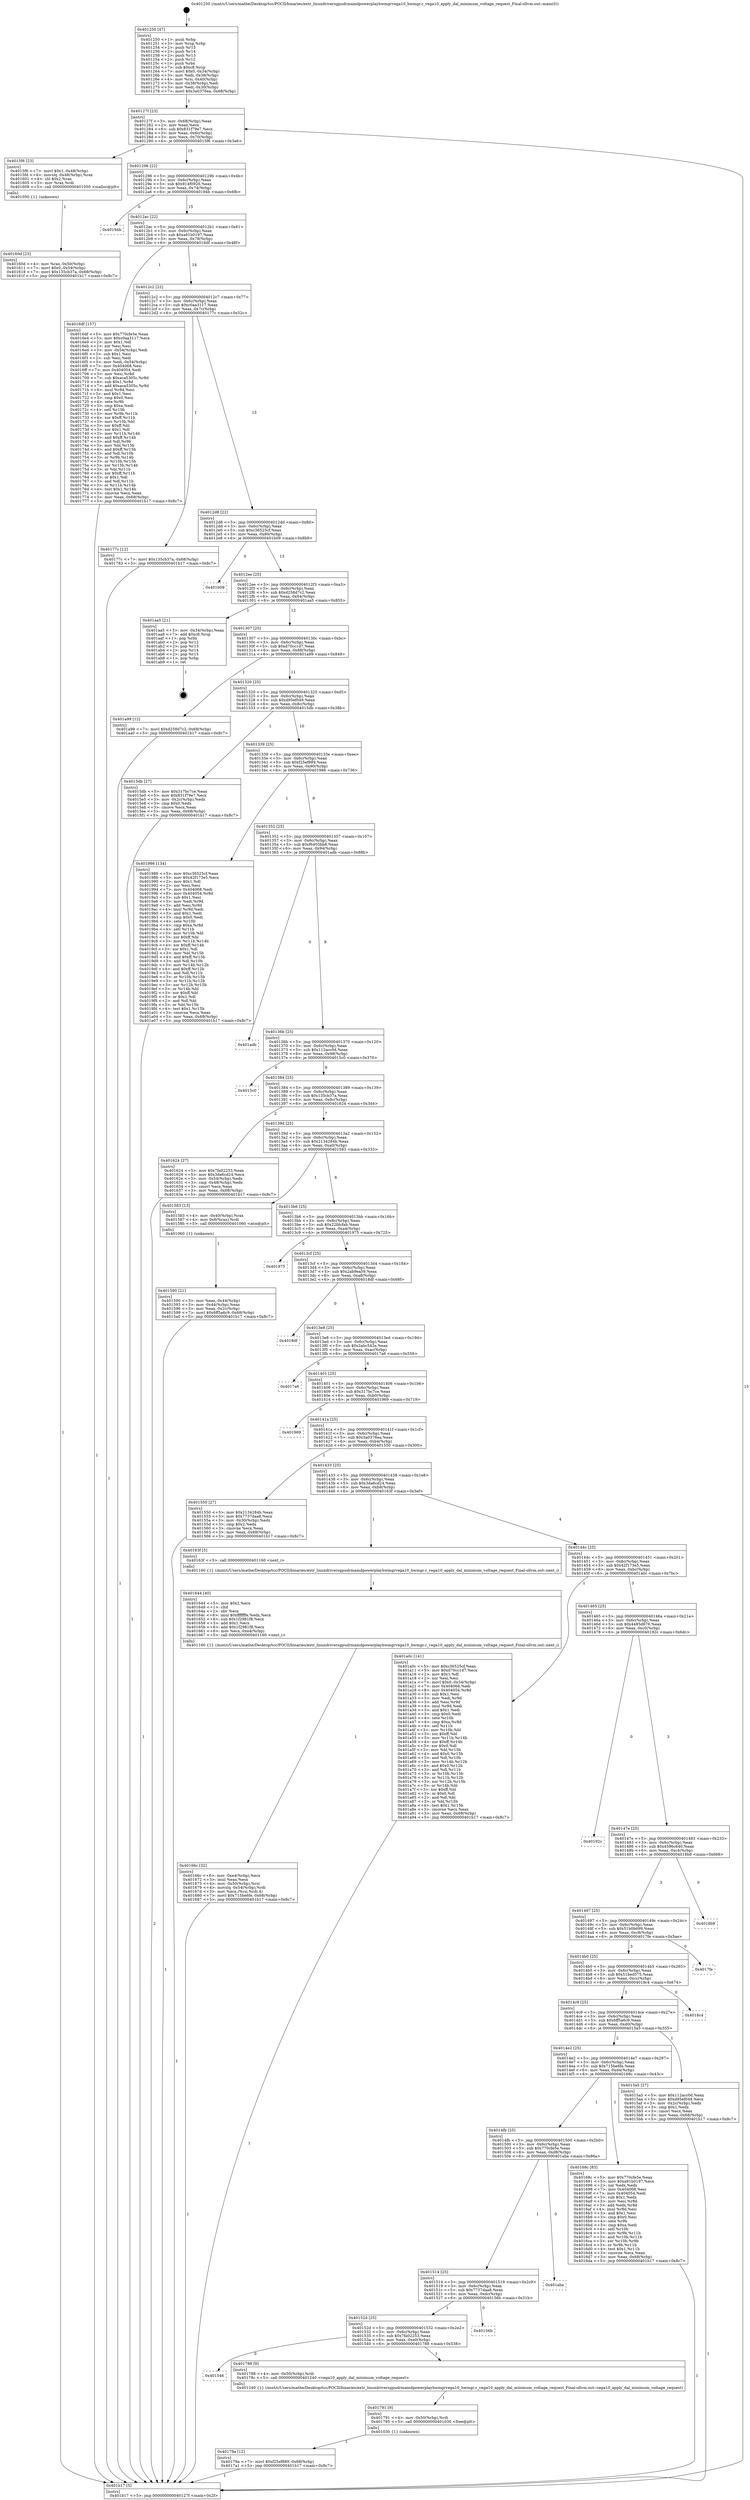 digraph "0x401250" {
  label = "0x401250 (/mnt/c/Users/mathe/Desktop/tcc/POCII/binaries/extr_linuxdriversgpudrmamdpowerplayhwmgrvega10_hwmgr.c_vega10_apply_dal_minimum_voltage_request_Final-ollvm.out::main(0))"
  labelloc = "t"
  node[shape=record]

  Entry [label="",width=0.3,height=0.3,shape=circle,fillcolor=black,style=filled]
  "0x40127f" [label="{
     0x40127f [23]\l
     | [instrs]\l
     &nbsp;&nbsp;0x40127f \<+3\>: mov -0x68(%rbp),%eax\l
     &nbsp;&nbsp;0x401282 \<+2\>: mov %eax,%ecx\l
     &nbsp;&nbsp;0x401284 \<+6\>: sub $0x831f79e7,%ecx\l
     &nbsp;&nbsp;0x40128a \<+3\>: mov %eax,-0x6c(%rbp)\l
     &nbsp;&nbsp;0x40128d \<+3\>: mov %ecx,-0x70(%rbp)\l
     &nbsp;&nbsp;0x401290 \<+6\>: je 00000000004015f6 \<main+0x3a6\>\l
  }"]
  "0x4015f6" [label="{
     0x4015f6 [23]\l
     | [instrs]\l
     &nbsp;&nbsp;0x4015f6 \<+7\>: movl $0x1,-0x48(%rbp)\l
     &nbsp;&nbsp;0x4015fd \<+4\>: movslq -0x48(%rbp),%rax\l
     &nbsp;&nbsp;0x401601 \<+4\>: shl $0x2,%rax\l
     &nbsp;&nbsp;0x401605 \<+3\>: mov %rax,%rdi\l
     &nbsp;&nbsp;0x401608 \<+5\>: call 0000000000401050 \<malloc@plt\>\l
     | [calls]\l
     &nbsp;&nbsp;0x401050 \{1\} (unknown)\l
  }"]
  "0x401296" [label="{
     0x401296 [22]\l
     | [instrs]\l
     &nbsp;&nbsp;0x401296 \<+5\>: jmp 000000000040129b \<main+0x4b\>\l
     &nbsp;&nbsp;0x40129b \<+3\>: mov -0x6c(%rbp),%eax\l
     &nbsp;&nbsp;0x40129e \<+5\>: sub $0x914f0926,%eax\l
     &nbsp;&nbsp;0x4012a3 \<+3\>: mov %eax,-0x74(%rbp)\l
     &nbsp;&nbsp;0x4012a6 \<+6\>: je 000000000040194b \<main+0x6fb\>\l
  }"]
  Exit [label="",width=0.3,height=0.3,shape=circle,fillcolor=black,style=filled,peripheries=2]
  "0x40194b" [label="{
     0x40194b\l
  }", style=dashed]
  "0x4012ac" [label="{
     0x4012ac [22]\l
     | [instrs]\l
     &nbsp;&nbsp;0x4012ac \<+5\>: jmp 00000000004012b1 \<main+0x61\>\l
     &nbsp;&nbsp;0x4012b1 \<+3\>: mov -0x6c(%rbp),%eax\l
     &nbsp;&nbsp;0x4012b4 \<+5\>: sub $0xa91b0197,%eax\l
     &nbsp;&nbsp;0x4012b9 \<+3\>: mov %eax,-0x78(%rbp)\l
     &nbsp;&nbsp;0x4012bc \<+6\>: je 00000000004016df \<main+0x48f\>\l
  }"]
  "0x40179a" [label="{
     0x40179a [12]\l
     | [instrs]\l
     &nbsp;&nbsp;0x40179a \<+7\>: movl $0xf25ef889,-0x68(%rbp)\l
     &nbsp;&nbsp;0x4017a1 \<+5\>: jmp 0000000000401b17 \<main+0x8c7\>\l
  }"]
  "0x4016df" [label="{
     0x4016df [157]\l
     | [instrs]\l
     &nbsp;&nbsp;0x4016df \<+5\>: mov $0x770cfe5e,%eax\l
     &nbsp;&nbsp;0x4016e4 \<+5\>: mov $0xc0aa3117,%ecx\l
     &nbsp;&nbsp;0x4016e9 \<+2\>: mov $0x1,%dl\l
     &nbsp;&nbsp;0x4016eb \<+2\>: xor %esi,%esi\l
     &nbsp;&nbsp;0x4016ed \<+3\>: mov -0x54(%rbp),%edi\l
     &nbsp;&nbsp;0x4016f0 \<+3\>: sub $0x1,%esi\l
     &nbsp;&nbsp;0x4016f3 \<+2\>: sub %esi,%edi\l
     &nbsp;&nbsp;0x4016f5 \<+3\>: mov %edi,-0x54(%rbp)\l
     &nbsp;&nbsp;0x4016f8 \<+7\>: mov 0x404068,%esi\l
     &nbsp;&nbsp;0x4016ff \<+7\>: mov 0x404054,%edi\l
     &nbsp;&nbsp;0x401706 \<+3\>: mov %esi,%r8d\l
     &nbsp;&nbsp;0x401709 \<+7\>: sub $0xaca5305c,%r8d\l
     &nbsp;&nbsp;0x401710 \<+4\>: sub $0x1,%r8d\l
     &nbsp;&nbsp;0x401714 \<+7\>: add $0xaca5305c,%r8d\l
     &nbsp;&nbsp;0x40171b \<+4\>: imul %r8d,%esi\l
     &nbsp;&nbsp;0x40171f \<+3\>: and $0x1,%esi\l
     &nbsp;&nbsp;0x401722 \<+3\>: cmp $0x0,%esi\l
     &nbsp;&nbsp;0x401725 \<+4\>: sete %r9b\l
     &nbsp;&nbsp;0x401729 \<+3\>: cmp $0xa,%edi\l
     &nbsp;&nbsp;0x40172c \<+4\>: setl %r10b\l
     &nbsp;&nbsp;0x401730 \<+3\>: mov %r9b,%r11b\l
     &nbsp;&nbsp;0x401733 \<+4\>: xor $0xff,%r11b\l
     &nbsp;&nbsp;0x401737 \<+3\>: mov %r10b,%bl\l
     &nbsp;&nbsp;0x40173a \<+3\>: xor $0xff,%bl\l
     &nbsp;&nbsp;0x40173d \<+3\>: xor $0x1,%dl\l
     &nbsp;&nbsp;0x401740 \<+3\>: mov %r11b,%r14b\l
     &nbsp;&nbsp;0x401743 \<+4\>: and $0xff,%r14b\l
     &nbsp;&nbsp;0x401747 \<+3\>: and %dl,%r9b\l
     &nbsp;&nbsp;0x40174a \<+3\>: mov %bl,%r15b\l
     &nbsp;&nbsp;0x40174d \<+4\>: and $0xff,%r15b\l
     &nbsp;&nbsp;0x401751 \<+3\>: and %dl,%r10b\l
     &nbsp;&nbsp;0x401754 \<+3\>: or %r9b,%r14b\l
     &nbsp;&nbsp;0x401757 \<+3\>: or %r10b,%r15b\l
     &nbsp;&nbsp;0x40175a \<+3\>: xor %r15b,%r14b\l
     &nbsp;&nbsp;0x40175d \<+3\>: or %bl,%r11b\l
     &nbsp;&nbsp;0x401760 \<+4\>: xor $0xff,%r11b\l
     &nbsp;&nbsp;0x401764 \<+3\>: or $0x1,%dl\l
     &nbsp;&nbsp;0x401767 \<+3\>: and %dl,%r11b\l
     &nbsp;&nbsp;0x40176a \<+3\>: or %r11b,%r14b\l
     &nbsp;&nbsp;0x40176d \<+4\>: test $0x1,%r14b\l
     &nbsp;&nbsp;0x401771 \<+3\>: cmovne %ecx,%eax\l
     &nbsp;&nbsp;0x401774 \<+3\>: mov %eax,-0x68(%rbp)\l
     &nbsp;&nbsp;0x401777 \<+5\>: jmp 0000000000401b17 \<main+0x8c7\>\l
  }"]
  "0x4012c2" [label="{
     0x4012c2 [22]\l
     | [instrs]\l
     &nbsp;&nbsp;0x4012c2 \<+5\>: jmp 00000000004012c7 \<main+0x77\>\l
     &nbsp;&nbsp;0x4012c7 \<+3\>: mov -0x6c(%rbp),%eax\l
     &nbsp;&nbsp;0x4012ca \<+5\>: sub $0xc0aa3117,%eax\l
     &nbsp;&nbsp;0x4012cf \<+3\>: mov %eax,-0x7c(%rbp)\l
     &nbsp;&nbsp;0x4012d2 \<+6\>: je 000000000040177c \<main+0x52c\>\l
  }"]
  "0x401791" [label="{
     0x401791 [9]\l
     | [instrs]\l
     &nbsp;&nbsp;0x401791 \<+4\>: mov -0x50(%rbp),%rdi\l
     &nbsp;&nbsp;0x401795 \<+5\>: call 0000000000401030 \<free@plt\>\l
     | [calls]\l
     &nbsp;&nbsp;0x401030 \{1\} (unknown)\l
  }"]
  "0x40177c" [label="{
     0x40177c [12]\l
     | [instrs]\l
     &nbsp;&nbsp;0x40177c \<+7\>: movl $0x135cb37a,-0x68(%rbp)\l
     &nbsp;&nbsp;0x401783 \<+5\>: jmp 0000000000401b17 \<main+0x8c7\>\l
  }"]
  "0x4012d8" [label="{
     0x4012d8 [22]\l
     | [instrs]\l
     &nbsp;&nbsp;0x4012d8 \<+5\>: jmp 00000000004012dd \<main+0x8d\>\l
     &nbsp;&nbsp;0x4012dd \<+3\>: mov -0x6c(%rbp),%eax\l
     &nbsp;&nbsp;0x4012e0 \<+5\>: sub $0xc36525cf,%eax\l
     &nbsp;&nbsp;0x4012e5 \<+3\>: mov %eax,-0x80(%rbp)\l
     &nbsp;&nbsp;0x4012e8 \<+6\>: je 0000000000401b09 \<main+0x8b9\>\l
  }"]
  "0x401546" [label="{
     0x401546\l
  }", style=dashed]
  "0x401b09" [label="{
     0x401b09\l
  }", style=dashed]
  "0x4012ee" [label="{
     0x4012ee [25]\l
     | [instrs]\l
     &nbsp;&nbsp;0x4012ee \<+5\>: jmp 00000000004012f3 \<main+0xa3\>\l
     &nbsp;&nbsp;0x4012f3 \<+3\>: mov -0x6c(%rbp),%eax\l
     &nbsp;&nbsp;0x4012f6 \<+5\>: sub $0xd258d7c2,%eax\l
     &nbsp;&nbsp;0x4012fb \<+6\>: mov %eax,-0x84(%rbp)\l
     &nbsp;&nbsp;0x401301 \<+6\>: je 0000000000401aa5 \<main+0x855\>\l
  }"]
  "0x401788" [label="{
     0x401788 [9]\l
     | [instrs]\l
     &nbsp;&nbsp;0x401788 \<+4\>: mov -0x50(%rbp),%rdi\l
     &nbsp;&nbsp;0x40178c \<+5\>: call 0000000000401240 \<vega10_apply_dal_minimum_voltage_request\>\l
     | [calls]\l
     &nbsp;&nbsp;0x401240 \{1\} (/mnt/c/Users/mathe/Desktop/tcc/POCII/binaries/extr_linuxdriversgpudrmamdpowerplayhwmgrvega10_hwmgr.c_vega10_apply_dal_minimum_voltage_request_Final-ollvm.out::vega10_apply_dal_minimum_voltage_request)\l
  }"]
  "0x401aa5" [label="{
     0x401aa5 [21]\l
     | [instrs]\l
     &nbsp;&nbsp;0x401aa5 \<+3\>: mov -0x34(%rbp),%eax\l
     &nbsp;&nbsp;0x401aa8 \<+7\>: add $0xc8,%rsp\l
     &nbsp;&nbsp;0x401aaf \<+1\>: pop %rbx\l
     &nbsp;&nbsp;0x401ab0 \<+2\>: pop %r12\l
     &nbsp;&nbsp;0x401ab2 \<+2\>: pop %r13\l
     &nbsp;&nbsp;0x401ab4 \<+2\>: pop %r14\l
     &nbsp;&nbsp;0x401ab6 \<+2\>: pop %r15\l
     &nbsp;&nbsp;0x401ab8 \<+1\>: pop %rbp\l
     &nbsp;&nbsp;0x401ab9 \<+1\>: ret\l
  }"]
  "0x401307" [label="{
     0x401307 [25]\l
     | [instrs]\l
     &nbsp;&nbsp;0x401307 \<+5\>: jmp 000000000040130c \<main+0xbc\>\l
     &nbsp;&nbsp;0x40130c \<+3\>: mov -0x6c(%rbp),%eax\l
     &nbsp;&nbsp;0x40130f \<+5\>: sub $0xd70cc1d7,%eax\l
     &nbsp;&nbsp;0x401314 \<+6\>: mov %eax,-0x88(%rbp)\l
     &nbsp;&nbsp;0x40131a \<+6\>: je 0000000000401a99 \<main+0x849\>\l
  }"]
  "0x40152d" [label="{
     0x40152d [25]\l
     | [instrs]\l
     &nbsp;&nbsp;0x40152d \<+5\>: jmp 0000000000401532 \<main+0x2e2\>\l
     &nbsp;&nbsp;0x401532 \<+3\>: mov -0x6c(%rbp),%eax\l
     &nbsp;&nbsp;0x401535 \<+5\>: sub $0x7fa02253,%eax\l
     &nbsp;&nbsp;0x40153a \<+6\>: mov %eax,-0xe0(%rbp)\l
     &nbsp;&nbsp;0x401540 \<+6\>: je 0000000000401788 \<main+0x538\>\l
  }"]
  "0x401a99" [label="{
     0x401a99 [12]\l
     | [instrs]\l
     &nbsp;&nbsp;0x401a99 \<+7\>: movl $0xd258d7c2,-0x68(%rbp)\l
     &nbsp;&nbsp;0x401aa0 \<+5\>: jmp 0000000000401b17 \<main+0x8c7\>\l
  }"]
  "0x401320" [label="{
     0x401320 [25]\l
     | [instrs]\l
     &nbsp;&nbsp;0x401320 \<+5\>: jmp 0000000000401325 \<main+0xd5\>\l
     &nbsp;&nbsp;0x401325 \<+3\>: mov -0x6c(%rbp),%eax\l
     &nbsp;&nbsp;0x401328 \<+5\>: sub $0xd95ef049,%eax\l
     &nbsp;&nbsp;0x40132d \<+6\>: mov %eax,-0x8c(%rbp)\l
     &nbsp;&nbsp;0x401333 \<+6\>: je 00000000004015db \<main+0x38b\>\l
  }"]
  "0x40156b" [label="{
     0x40156b\l
  }", style=dashed]
  "0x4015db" [label="{
     0x4015db [27]\l
     | [instrs]\l
     &nbsp;&nbsp;0x4015db \<+5\>: mov $0x317bc7ce,%eax\l
     &nbsp;&nbsp;0x4015e0 \<+5\>: mov $0x831f79e7,%ecx\l
     &nbsp;&nbsp;0x4015e5 \<+3\>: mov -0x2c(%rbp),%edx\l
     &nbsp;&nbsp;0x4015e8 \<+3\>: cmp $0x0,%edx\l
     &nbsp;&nbsp;0x4015eb \<+3\>: cmove %ecx,%eax\l
     &nbsp;&nbsp;0x4015ee \<+3\>: mov %eax,-0x68(%rbp)\l
     &nbsp;&nbsp;0x4015f1 \<+5\>: jmp 0000000000401b17 \<main+0x8c7\>\l
  }"]
  "0x401339" [label="{
     0x401339 [25]\l
     | [instrs]\l
     &nbsp;&nbsp;0x401339 \<+5\>: jmp 000000000040133e \<main+0xee\>\l
     &nbsp;&nbsp;0x40133e \<+3\>: mov -0x6c(%rbp),%eax\l
     &nbsp;&nbsp;0x401341 \<+5\>: sub $0xf25ef889,%eax\l
     &nbsp;&nbsp;0x401346 \<+6\>: mov %eax,-0x90(%rbp)\l
     &nbsp;&nbsp;0x40134c \<+6\>: je 0000000000401986 \<main+0x736\>\l
  }"]
  "0x401514" [label="{
     0x401514 [25]\l
     | [instrs]\l
     &nbsp;&nbsp;0x401514 \<+5\>: jmp 0000000000401519 \<main+0x2c9\>\l
     &nbsp;&nbsp;0x401519 \<+3\>: mov -0x6c(%rbp),%eax\l
     &nbsp;&nbsp;0x40151c \<+5\>: sub $0x7737daa8,%eax\l
     &nbsp;&nbsp;0x401521 \<+6\>: mov %eax,-0xdc(%rbp)\l
     &nbsp;&nbsp;0x401527 \<+6\>: je 000000000040156b \<main+0x31b\>\l
  }"]
  "0x401986" [label="{
     0x401986 [134]\l
     | [instrs]\l
     &nbsp;&nbsp;0x401986 \<+5\>: mov $0xc36525cf,%eax\l
     &nbsp;&nbsp;0x40198b \<+5\>: mov $0x42f173e5,%ecx\l
     &nbsp;&nbsp;0x401990 \<+2\>: mov $0x1,%dl\l
     &nbsp;&nbsp;0x401992 \<+2\>: xor %esi,%esi\l
     &nbsp;&nbsp;0x401994 \<+7\>: mov 0x404068,%edi\l
     &nbsp;&nbsp;0x40199b \<+8\>: mov 0x404054,%r8d\l
     &nbsp;&nbsp;0x4019a3 \<+3\>: sub $0x1,%esi\l
     &nbsp;&nbsp;0x4019a6 \<+3\>: mov %edi,%r9d\l
     &nbsp;&nbsp;0x4019a9 \<+3\>: add %esi,%r9d\l
     &nbsp;&nbsp;0x4019ac \<+4\>: imul %r9d,%edi\l
     &nbsp;&nbsp;0x4019b0 \<+3\>: and $0x1,%edi\l
     &nbsp;&nbsp;0x4019b3 \<+3\>: cmp $0x0,%edi\l
     &nbsp;&nbsp;0x4019b6 \<+4\>: sete %r10b\l
     &nbsp;&nbsp;0x4019ba \<+4\>: cmp $0xa,%r8d\l
     &nbsp;&nbsp;0x4019be \<+4\>: setl %r11b\l
     &nbsp;&nbsp;0x4019c2 \<+3\>: mov %r10b,%bl\l
     &nbsp;&nbsp;0x4019c5 \<+3\>: xor $0xff,%bl\l
     &nbsp;&nbsp;0x4019c8 \<+3\>: mov %r11b,%r14b\l
     &nbsp;&nbsp;0x4019cb \<+4\>: xor $0xff,%r14b\l
     &nbsp;&nbsp;0x4019cf \<+3\>: xor $0x1,%dl\l
     &nbsp;&nbsp;0x4019d2 \<+3\>: mov %bl,%r15b\l
     &nbsp;&nbsp;0x4019d5 \<+4\>: and $0xff,%r15b\l
     &nbsp;&nbsp;0x4019d9 \<+3\>: and %dl,%r10b\l
     &nbsp;&nbsp;0x4019dc \<+3\>: mov %r14b,%r12b\l
     &nbsp;&nbsp;0x4019df \<+4\>: and $0xff,%r12b\l
     &nbsp;&nbsp;0x4019e3 \<+3\>: and %dl,%r11b\l
     &nbsp;&nbsp;0x4019e6 \<+3\>: or %r10b,%r15b\l
     &nbsp;&nbsp;0x4019e9 \<+3\>: or %r11b,%r12b\l
     &nbsp;&nbsp;0x4019ec \<+3\>: xor %r12b,%r15b\l
     &nbsp;&nbsp;0x4019ef \<+3\>: or %r14b,%bl\l
     &nbsp;&nbsp;0x4019f2 \<+3\>: xor $0xff,%bl\l
     &nbsp;&nbsp;0x4019f5 \<+3\>: or $0x1,%dl\l
     &nbsp;&nbsp;0x4019f8 \<+2\>: and %dl,%bl\l
     &nbsp;&nbsp;0x4019fa \<+3\>: or %bl,%r15b\l
     &nbsp;&nbsp;0x4019fd \<+4\>: test $0x1,%r15b\l
     &nbsp;&nbsp;0x401a01 \<+3\>: cmovne %ecx,%eax\l
     &nbsp;&nbsp;0x401a04 \<+3\>: mov %eax,-0x68(%rbp)\l
     &nbsp;&nbsp;0x401a07 \<+5\>: jmp 0000000000401b17 \<main+0x8c7\>\l
  }"]
  "0x401352" [label="{
     0x401352 [25]\l
     | [instrs]\l
     &nbsp;&nbsp;0x401352 \<+5\>: jmp 0000000000401357 \<main+0x107\>\l
     &nbsp;&nbsp;0x401357 \<+3\>: mov -0x6c(%rbp),%eax\l
     &nbsp;&nbsp;0x40135a \<+5\>: sub $0xf6405bb8,%eax\l
     &nbsp;&nbsp;0x40135f \<+6\>: mov %eax,-0x94(%rbp)\l
     &nbsp;&nbsp;0x401365 \<+6\>: je 0000000000401adb \<main+0x88b\>\l
  }"]
  "0x401aba" [label="{
     0x401aba\l
  }", style=dashed]
  "0x401adb" [label="{
     0x401adb\l
  }", style=dashed]
  "0x40136b" [label="{
     0x40136b [25]\l
     | [instrs]\l
     &nbsp;&nbsp;0x40136b \<+5\>: jmp 0000000000401370 \<main+0x120\>\l
     &nbsp;&nbsp;0x401370 \<+3\>: mov -0x6c(%rbp),%eax\l
     &nbsp;&nbsp;0x401373 \<+5\>: sub $0x112acc0d,%eax\l
     &nbsp;&nbsp;0x401378 \<+6\>: mov %eax,-0x98(%rbp)\l
     &nbsp;&nbsp;0x40137e \<+6\>: je 00000000004015c0 \<main+0x370\>\l
  }"]
  "0x4014fb" [label="{
     0x4014fb [25]\l
     | [instrs]\l
     &nbsp;&nbsp;0x4014fb \<+5\>: jmp 0000000000401500 \<main+0x2b0\>\l
     &nbsp;&nbsp;0x401500 \<+3\>: mov -0x6c(%rbp),%eax\l
     &nbsp;&nbsp;0x401503 \<+5\>: sub $0x770cfe5e,%eax\l
     &nbsp;&nbsp;0x401508 \<+6\>: mov %eax,-0xd8(%rbp)\l
     &nbsp;&nbsp;0x40150e \<+6\>: je 0000000000401aba \<main+0x86a\>\l
  }"]
  "0x4015c0" [label="{
     0x4015c0\l
  }", style=dashed]
  "0x401384" [label="{
     0x401384 [25]\l
     | [instrs]\l
     &nbsp;&nbsp;0x401384 \<+5\>: jmp 0000000000401389 \<main+0x139\>\l
     &nbsp;&nbsp;0x401389 \<+3\>: mov -0x6c(%rbp),%eax\l
     &nbsp;&nbsp;0x40138c \<+5\>: sub $0x135cb37a,%eax\l
     &nbsp;&nbsp;0x401391 \<+6\>: mov %eax,-0x9c(%rbp)\l
     &nbsp;&nbsp;0x401397 \<+6\>: je 0000000000401624 \<main+0x3d4\>\l
  }"]
  "0x40168c" [label="{
     0x40168c [83]\l
     | [instrs]\l
     &nbsp;&nbsp;0x40168c \<+5\>: mov $0x770cfe5e,%eax\l
     &nbsp;&nbsp;0x401691 \<+5\>: mov $0xa91b0197,%ecx\l
     &nbsp;&nbsp;0x401696 \<+2\>: xor %edx,%edx\l
     &nbsp;&nbsp;0x401698 \<+7\>: mov 0x404068,%esi\l
     &nbsp;&nbsp;0x40169f \<+7\>: mov 0x404054,%edi\l
     &nbsp;&nbsp;0x4016a6 \<+3\>: sub $0x1,%edx\l
     &nbsp;&nbsp;0x4016a9 \<+3\>: mov %esi,%r8d\l
     &nbsp;&nbsp;0x4016ac \<+3\>: add %edx,%r8d\l
     &nbsp;&nbsp;0x4016af \<+4\>: imul %r8d,%esi\l
     &nbsp;&nbsp;0x4016b3 \<+3\>: and $0x1,%esi\l
     &nbsp;&nbsp;0x4016b6 \<+3\>: cmp $0x0,%esi\l
     &nbsp;&nbsp;0x4016b9 \<+4\>: sete %r9b\l
     &nbsp;&nbsp;0x4016bd \<+3\>: cmp $0xa,%edi\l
     &nbsp;&nbsp;0x4016c0 \<+4\>: setl %r10b\l
     &nbsp;&nbsp;0x4016c4 \<+3\>: mov %r9b,%r11b\l
     &nbsp;&nbsp;0x4016c7 \<+3\>: and %r10b,%r11b\l
     &nbsp;&nbsp;0x4016ca \<+3\>: xor %r10b,%r9b\l
     &nbsp;&nbsp;0x4016cd \<+3\>: or %r9b,%r11b\l
     &nbsp;&nbsp;0x4016d0 \<+4\>: test $0x1,%r11b\l
     &nbsp;&nbsp;0x4016d4 \<+3\>: cmovne %ecx,%eax\l
     &nbsp;&nbsp;0x4016d7 \<+3\>: mov %eax,-0x68(%rbp)\l
     &nbsp;&nbsp;0x4016da \<+5\>: jmp 0000000000401b17 \<main+0x8c7\>\l
  }"]
  "0x401624" [label="{
     0x401624 [27]\l
     | [instrs]\l
     &nbsp;&nbsp;0x401624 \<+5\>: mov $0x7fa02253,%eax\l
     &nbsp;&nbsp;0x401629 \<+5\>: mov $0x3da6cd24,%ecx\l
     &nbsp;&nbsp;0x40162e \<+3\>: mov -0x54(%rbp),%edx\l
     &nbsp;&nbsp;0x401631 \<+3\>: cmp -0x48(%rbp),%edx\l
     &nbsp;&nbsp;0x401634 \<+3\>: cmovl %ecx,%eax\l
     &nbsp;&nbsp;0x401637 \<+3\>: mov %eax,-0x68(%rbp)\l
     &nbsp;&nbsp;0x40163a \<+5\>: jmp 0000000000401b17 \<main+0x8c7\>\l
  }"]
  "0x40139d" [label="{
     0x40139d [25]\l
     | [instrs]\l
     &nbsp;&nbsp;0x40139d \<+5\>: jmp 00000000004013a2 \<main+0x152\>\l
     &nbsp;&nbsp;0x4013a2 \<+3\>: mov -0x6c(%rbp),%eax\l
     &nbsp;&nbsp;0x4013a5 \<+5\>: sub $0x2134284b,%eax\l
     &nbsp;&nbsp;0x4013aa \<+6\>: mov %eax,-0xa0(%rbp)\l
     &nbsp;&nbsp;0x4013b0 \<+6\>: je 0000000000401583 \<main+0x333\>\l
  }"]
  "0x40166c" [label="{
     0x40166c [32]\l
     | [instrs]\l
     &nbsp;&nbsp;0x40166c \<+6\>: mov -0xe4(%rbp),%ecx\l
     &nbsp;&nbsp;0x401672 \<+3\>: imul %eax,%ecx\l
     &nbsp;&nbsp;0x401675 \<+4\>: mov -0x50(%rbp),%rsi\l
     &nbsp;&nbsp;0x401679 \<+4\>: movslq -0x54(%rbp),%rdi\l
     &nbsp;&nbsp;0x40167d \<+3\>: mov %ecx,(%rsi,%rdi,4)\l
     &nbsp;&nbsp;0x401680 \<+7\>: movl $0x715be6fe,-0x68(%rbp)\l
     &nbsp;&nbsp;0x401687 \<+5\>: jmp 0000000000401b17 \<main+0x8c7\>\l
  }"]
  "0x401583" [label="{
     0x401583 [13]\l
     | [instrs]\l
     &nbsp;&nbsp;0x401583 \<+4\>: mov -0x40(%rbp),%rax\l
     &nbsp;&nbsp;0x401587 \<+4\>: mov 0x8(%rax),%rdi\l
     &nbsp;&nbsp;0x40158b \<+5\>: call 0000000000401060 \<atoi@plt\>\l
     | [calls]\l
     &nbsp;&nbsp;0x401060 \{1\} (unknown)\l
  }"]
  "0x4013b6" [label="{
     0x4013b6 [25]\l
     | [instrs]\l
     &nbsp;&nbsp;0x4013b6 \<+5\>: jmp 00000000004013bb \<main+0x16b\>\l
     &nbsp;&nbsp;0x4013bb \<+3\>: mov -0x6c(%rbp),%eax\l
     &nbsp;&nbsp;0x4013be \<+5\>: sub $0x22fdcfab,%eax\l
     &nbsp;&nbsp;0x4013c3 \<+6\>: mov %eax,-0xa4(%rbp)\l
     &nbsp;&nbsp;0x4013c9 \<+6\>: je 0000000000401975 \<main+0x725\>\l
  }"]
  "0x401644" [label="{
     0x401644 [40]\l
     | [instrs]\l
     &nbsp;&nbsp;0x401644 \<+5\>: mov $0x2,%ecx\l
     &nbsp;&nbsp;0x401649 \<+1\>: cltd\l
     &nbsp;&nbsp;0x40164a \<+2\>: idiv %ecx\l
     &nbsp;&nbsp;0x40164c \<+6\>: imul $0xfffffffe,%edx,%ecx\l
     &nbsp;&nbsp;0x401652 \<+6\>: sub $0x1f2981f8,%ecx\l
     &nbsp;&nbsp;0x401658 \<+3\>: add $0x1,%ecx\l
     &nbsp;&nbsp;0x40165b \<+6\>: add $0x1f2981f8,%ecx\l
     &nbsp;&nbsp;0x401661 \<+6\>: mov %ecx,-0xe4(%rbp)\l
     &nbsp;&nbsp;0x401667 \<+5\>: call 0000000000401160 \<next_i\>\l
     | [calls]\l
     &nbsp;&nbsp;0x401160 \{1\} (/mnt/c/Users/mathe/Desktop/tcc/POCII/binaries/extr_linuxdriversgpudrmamdpowerplayhwmgrvega10_hwmgr.c_vega10_apply_dal_minimum_voltage_request_Final-ollvm.out::next_i)\l
  }"]
  "0x401975" [label="{
     0x401975\l
  }", style=dashed]
  "0x4013cf" [label="{
     0x4013cf [25]\l
     | [instrs]\l
     &nbsp;&nbsp;0x4013cf \<+5\>: jmp 00000000004013d4 \<main+0x184\>\l
     &nbsp;&nbsp;0x4013d4 \<+3\>: mov -0x6c(%rbp),%eax\l
     &nbsp;&nbsp;0x4013d7 \<+5\>: sub $0x2ab9ea59,%eax\l
     &nbsp;&nbsp;0x4013dc \<+6\>: mov %eax,-0xa8(%rbp)\l
     &nbsp;&nbsp;0x4013e2 \<+6\>: je 00000000004018df \<main+0x68f\>\l
  }"]
  "0x40160d" [label="{
     0x40160d [23]\l
     | [instrs]\l
     &nbsp;&nbsp;0x40160d \<+4\>: mov %rax,-0x50(%rbp)\l
     &nbsp;&nbsp;0x401611 \<+7\>: movl $0x0,-0x54(%rbp)\l
     &nbsp;&nbsp;0x401618 \<+7\>: movl $0x135cb37a,-0x68(%rbp)\l
     &nbsp;&nbsp;0x40161f \<+5\>: jmp 0000000000401b17 \<main+0x8c7\>\l
  }"]
  "0x4018df" [label="{
     0x4018df\l
  }", style=dashed]
  "0x4013e8" [label="{
     0x4013e8 [25]\l
     | [instrs]\l
     &nbsp;&nbsp;0x4013e8 \<+5\>: jmp 00000000004013ed \<main+0x19d\>\l
     &nbsp;&nbsp;0x4013ed \<+3\>: mov -0x6c(%rbp),%eax\l
     &nbsp;&nbsp;0x4013f0 \<+5\>: sub $0x2abc542e,%eax\l
     &nbsp;&nbsp;0x4013f5 \<+6\>: mov %eax,-0xac(%rbp)\l
     &nbsp;&nbsp;0x4013fb \<+6\>: je 00000000004017a6 \<main+0x556\>\l
  }"]
  "0x4014e2" [label="{
     0x4014e2 [25]\l
     | [instrs]\l
     &nbsp;&nbsp;0x4014e2 \<+5\>: jmp 00000000004014e7 \<main+0x297\>\l
     &nbsp;&nbsp;0x4014e7 \<+3\>: mov -0x6c(%rbp),%eax\l
     &nbsp;&nbsp;0x4014ea \<+5\>: sub $0x715be6fe,%eax\l
     &nbsp;&nbsp;0x4014ef \<+6\>: mov %eax,-0xd4(%rbp)\l
     &nbsp;&nbsp;0x4014f5 \<+6\>: je 000000000040168c \<main+0x43c\>\l
  }"]
  "0x4017a6" [label="{
     0x4017a6\l
  }", style=dashed]
  "0x401401" [label="{
     0x401401 [25]\l
     | [instrs]\l
     &nbsp;&nbsp;0x401401 \<+5\>: jmp 0000000000401406 \<main+0x1b6\>\l
     &nbsp;&nbsp;0x401406 \<+3\>: mov -0x6c(%rbp),%eax\l
     &nbsp;&nbsp;0x401409 \<+5\>: sub $0x317bc7ce,%eax\l
     &nbsp;&nbsp;0x40140e \<+6\>: mov %eax,-0xb0(%rbp)\l
     &nbsp;&nbsp;0x401414 \<+6\>: je 0000000000401969 \<main+0x719\>\l
  }"]
  "0x4015a5" [label="{
     0x4015a5 [27]\l
     | [instrs]\l
     &nbsp;&nbsp;0x4015a5 \<+5\>: mov $0x112acc0d,%eax\l
     &nbsp;&nbsp;0x4015aa \<+5\>: mov $0xd95ef049,%ecx\l
     &nbsp;&nbsp;0x4015af \<+3\>: mov -0x2c(%rbp),%edx\l
     &nbsp;&nbsp;0x4015b2 \<+3\>: cmp $0x1,%edx\l
     &nbsp;&nbsp;0x4015b5 \<+3\>: cmovl %ecx,%eax\l
     &nbsp;&nbsp;0x4015b8 \<+3\>: mov %eax,-0x68(%rbp)\l
     &nbsp;&nbsp;0x4015bb \<+5\>: jmp 0000000000401b17 \<main+0x8c7\>\l
  }"]
  "0x401969" [label="{
     0x401969\l
  }", style=dashed]
  "0x40141a" [label="{
     0x40141a [25]\l
     | [instrs]\l
     &nbsp;&nbsp;0x40141a \<+5\>: jmp 000000000040141f \<main+0x1cf\>\l
     &nbsp;&nbsp;0x40141f \<+3\>: mov -0x6c(%rbp),%eax\l
     &nbsp;&nbsp;0x401422 \<+5\>: sub $0x3a0376ea,%eax\l
     &nbsp;&nbsp;0x401427 \<+6\>: mov %eax,-0xb4(%rbp)\l
     &nbsp;&nbsp;0x40142d \<+6\>: je 0000000000401550 \<main+0x300\>\l
  }"]
  "0x4014c9" [label="{
     0x4014c9 [25]\l
     | [instrs]\l
     &nbsp;&nbsp;0x4014c9 \<+5\>: jmp 00000000004014ce \<main+0x27e\>\l
     &nbsp;&nbsp;0x4014ce \<+3\>: mov -0x6c(%rbp),%eax\l
     &nbsp;&nbsp;0x4014d1 \<+5\>: sub $0x6ff5a6c9,%eax\l
     &nbsp;&nbsp;0x4014d6 \<+6\>: mov %eax,-0xd0(%rbp)\l
     &nbsp;&nbsp;0x4014dc \<+6\>: je 00000000004015a5 \<main+0x355\>\l
  }"]
  "0x401550" [label="{
     0x401550 [27]\l
     | [instrs]\l
     &nbsp;&nbsp;0x401550 \<+5\>: mov $0x2134284b,%eax\l
     &nbsp;&nbsp;0x401555 \<+5\>: mov $0x7737daa8,%ecx\l
     &nbsp;&nbsp;0x40155a \<+3\>: mov -0x30(%rbp),%edx\l
     &nbsp;&nbsp;0x40155d \<+3\>: cmp $0x2,%edx\l
     &nbsp;&nbsp;0x401560 \<+3\>: cmovne %ecx,%eax\l
     &nbsp;&nbsp;0x401563 \<+3\>: mov %eax,-0x68(%rbp)\l
     &nbsp;&nbsp;0x401566 \<+5\>: jmp 0000000000401b17 \<main+0x8c7\>\l
  }"]
  "0x401433" [label="{
     0x401433 [25]\l
     | [instrs]\l
     &nbsp;&nbsp;0x401433 \<+5\>: jmp 0000000000401438 \<main+0x1e8\>\l
     &nbsp;&nbsp;0x401438 \<+3\>: mov -0x6c(%rbp),%eax\l
     &nbsp;&nbsp;0x40143b \<+5\>: sub $0x3da6cd24,%eax\l
     &nbsp;&nbsp;0x401440 \<+6\>: mov %eax,-0xb8(%rbp)\l
     &nbsp;&nbsp;0x401446 \<+6\>: je 000000000040163f \<main+0x3ef\>\l
  }"]
  "0x401b17" [label="{
     0x401b17 [5]\l
     | [instrs]\l
     &nbsp;&nbsp;0x401b17 \<+5\>: jmp 000000000040127f \<main+0x2f\>\l
  }"]
  "0x401250" [label="{
     0x401250 [47]\l
     | [instrs]\l
     &nbsp;&nbsp;0x401250 \<+1\>: push %rbp\l
     &nbsp;&nbsp;0x401251 \<+3\>: mov %rsp,%rbp\l
     &nbsp;&nbsp;0x401254 \<+2\>: push %r15\l
     &nbsp;&nbsp;0x401256 \<+2\>: push %r14\l
     &nbsp;&nbsp;0x401258 \<+2\>: push %r13\l
     &nbsp;&nbsp;0x40125a \<+2\>: push %r12\l
     &nbsp;&nbsp;0x40125c \<+1\>: push %rbx\l
     &nbsp;&nbsp;0x40125d \<+7\>: sub $0xc8,%rsp\l
     &nbsp;&nbsp;0x401264 \<+7\>: movl $0x0,-0x34(%rbp)\l
     &nbsp;&nbsp;0x40126b \<+3\>: mov %edi,-0x38(%rbp)\l
     &nbsp;&nbsp;0x40126e \<+4\>: mov %rsi,-0x40(%rbp)\l
     &nbsp;&nbsp;0x401272 \<+3\>: mov -0x38(%rbp),%edi\l
     &nbsp;&nbsp;0x401275 \<+3\>: mov %edi,-0x30(%rbp)\l
     &nbsp;&nbsp;0x401278 \<+7\>: movl $0x3a0376ea,-0x68(%rbp)\l
  }"]
  "0x401590" [label="{
     0x401590 [21]\l
     | [instrs]\l
     &nbsp;&nbsp;0x401590 \<+3\>: mov %eax,-0x44(%rbp)\l
     &nbsp;&nbsp;0x401593 \<+3\>: mov -0x44(%rbp),%eax\l
     &nbsp;&nbsp;0x401596 \<+3\>: mov %eax,-0x2c(%rbp)\l
     &nbsp;&nbsp;0x401599 \<+7\>: movl $0x6ff5a6c9,-0x68(%rbp)\l
     &nbsp;&nbsp;0x4015a0 \<+5\>: jmp 0000000000401b17 \<main+0x8c7\>\l
  }"]
  "0x4018c4" [label="{
     0x4018c4\l
  }", style=dashed]
  "0x40163f" [label="{
     0x40163f [5]\l
     | [instrs]\l
     &nbsp;&nbsp;0x40163f \<+5\>: call 0000000000401160 \<next_i\>\l
     | [calls]\l
     &nbsp;&nbsp;0x401160 \{1\} (/mnt/c/Users/mathe/Desktop/tcc/POCII/binaries/extr_linuxdriversgpudrmamdpowerplayhwmgrvega10_hwmgr.c_vega10_apply_dal_minimum_voltage_request_Final-ollvm.out::next_i)\l
  }"]
  "0x40144c" [label="{
     0x40144c [25]\l
     | [instrs]\l
     &nbsp;&nbsp;0x40144c \<+5\>: jmp 0000000000401451 \<main+0x201\>\l
     &nbsp;&nbsp;0x401451 \<+3\>: mov -0x6c(%rbp),%eax\l
     &nbsp;&nbsp;0x401454 \<+5\>: sub $0x42f173e5,%eax\l
     &nbsp;&nbsp;0x401459 \<+6\>: mov %eax,-0xbc(%rbp)\l
     &nbsp;&nbsp;0x40145f \<+6\>: je 0000000000401a0c \<main+0x7bc\>\l
  }"]
  "0x4014b0" [label="{
     0x4014b0 [25]\l
     | [instrs]\l
     &nbsp;&nbsp;0x4014b0 \<+5\>: jmp 00000000004014b5 \<main+0x265\>\l
     &nbsp;&nbsp;0x4014b5 \<+3\>: mov -0x6c(%rbp),%eax\l
     &nbsp;&nbsp;0x4014b8 \<+5\>: sub $0x51bed575,%eax\l
     &nbsp;&nbsp;0x4014bd \<+6\>: mov %eax,-0xcc(%rbp)\l
     &nbsp;&nbsp;0x4014c3 \<+6\>: je 00000000004018c4 \<main+0x674\>\l
  }"]
  "0x401a0c" [label="{
     0x401a0c [141]\l
     | [instrs]\l
     &nbsp;&nbsp;0x401a0c \<+5\>: mov $0xc36525cf,%eax\l
     &nbsp;&nbsp;0x401a11 \<+5\>: mov $0xd70cc1d7,%ecx\l
     &nbsp;&nbsp;0x401a16 \<+2\>: mov $0x1,%dl\l
     &nbsp;&nbsp;0x401a18 \<+2\>: xor %esi,%esi\l
     &nbsp;&nbsp;0x401a1a \<+7\>: movl $0x0,-0x34(%rbp)\l
     &nbsp;&nbsp;0x401a21 \<+7\>: mov 0x404068,%edi\l
     &nbsp;&nbsp;0x401a28 \<+8\>: mov 0x404054,%r8d\l
     &nbsp;&nbsp;0x401a30 \<+3\>: sub $0x1,%esi\l
     &nbsp;&nbsp;0x401a33 \<+3\>: mov %edi,%r9d\l
     &nbsp;&nbsp;0x401a36 \<+3\>: add %esi,%r9d\l
     &nbsp;&nbsp;0x401a39 \<+4\>: imul %r9d,%edi\l
     &nbsp;&nbsp;0x401a3d \<+3\>: and $0x1,%edi\l
     &nbsp;&nbsp;0x401a40 \<+3\>: cmp $0x0,%edi\l
     &nbsp;&nbsp;0x401a43 \<+4\>: sete %r10b\l
     &nbsp;&nbsp;0x401a47 \<+4\>: cmp $0xa,%r8d\l
     &nbsp;&nbsp;0x401a4b \<+4\>: setl %r11b\l
     &nbsp;&nbsp;0x401a4f \<+3\>: mov %r10b,%bl\l
     &nbsp;&nbsp;0x401a52 \<+3\>: xor $0xff,%bl\l
     &nbsp;&nbsp;0x401a55 \<+3\>: mov %r11b,%r14b\l
     &nbsp;&nbsp;0x401a58 \<+4\>: xor $0xff,%r14b\l
     &nbsp;&nbsp;0x401a5c \<+3\>: xor $0x0,%dl\l
     &nbsp;&nbsp;0x401a5f \<+3\>: mov %bl,%r15b\l
     &nbsp;&nbsp;0x401a62 \<+4\>: and $0x0,%r15b\l
     &nbsp;&nbsp;0x401a66 \<+3\>: and %dl,%r10b\l
     &nbsp;&nbsp;0x401a69 \<+3\>: mov %r14b,%r12b\l
     &nbsp;&nbsp;0x401a6c \<+4\>: and $0x0,%r12b\l
     &nbsp;&nbsp;0x401a70 \<+3\>: and %dl,%r11b\l
     &nbsp;&nbsp;0x401a73 \<+3\>: or %r10b,%r15b\l
     &nbsp;&nbsp;0x401a76 \<+3\>: or %r11b,%r12b\l
     &nbsp;&nbsp;0x401a79 \<+3\>: xor %r12b,%r15b\l
     &nbsp;&nbsp;0x401a7c \<+3\>: or %r14b,%bl\l
     &nbsp;&nbsp;0x401a7f \<+3\>: xor $0xff,%bl\l
     &nbsp;&nbsp;0x401a82 \<+3\>: or $0x0,%dl\l
     &nbsp;&nbsp;0x401a85 \<+2\>: and %dl,%bl\l
     &nbsp;&nbsp;0x401a87 \<+3\>: or %bl,%r15b\l
     &nbsp;&nbsp;0x401a8a \<+4\>: test $0x1,%r15b\l
     &nbsp;&nbsp;0x401a8e \<+3\>: cmovne %ecx,%eax\l
     &nbsp;&nbsp;0x401a91 \<+3\>: mov %eax,-0x68(%rbp)\l
     &nbsp;&nbsp;0x401a94 \<+5\>: jmp 0000000000401b17 \<main+0x8c7\>\l
  }"]
  "0x401465" [label="{
     0x401465 [25]\l
     | [instrs]\l
     &nbsp;&nbsp;0x401465 \<+5\>: jmp 000000000040146a \<main+0x21a\>\l
     &nbsp;&nbsp;0x40146a \<+3\>: mov -0x6c(%rbp),%eax\l
     &nbsp;&nbsp;0x40146d \<+5\>: sub $0x4485d676,%eax\l
     &nbsp;&nbsp;0x401472 \<+6\>: mov %eax,-0xc0(%rbp)\l
     &nbsp;&nbsp;0x401478 \<+6\>: je 000000000040192c \<main+0x6dc\>\l
  }"]
  "0x4017fe" [label="{
     0x4017fe\l
  }", style=dashed]
  "0x40192c" [label="{
     0x40192c\l
  }", style=dashed]
  "0x40147e" [label="{
     0x40147e [25]\l
     | [instrs]\l
     &nbsp;&nbsp;0x40147e \<+5\>: jmp 0000000000401483 \<main+0x233\>\l
     &nbsp;&nbsp;0x401483 \<+3\>: mov -0x6c(%rbp),%eax\l
     &nbsp;&nbsp;0x401486 \<+5\>: sub $0x4596c640,%eax\l
     &nbsp;&nbsp;0x40148b \<+6\>: mov %eax,-0xc4(%rbp)\l
     &nbsp;&nbsp;0x401491 \<+6\>: je 00000000004018b8 \<main+0x668\>\l
  }"]
  "0x401497" [label="{
     0x401497 [25]\l
     | [instrs]\l
     &nbsp;&nbsp;0x401497 \<+5\>: jmp 000000000040149c \<main+0x24c\>\l
     &nbsp;&nbsp;0x40149c \<+3\>: mov -0x6c(%rbp),%eax\l
     &nbsp;&nbsp;0x40149f \<+5\>: sub $0x51b0b699,%eax\l
     &nbsp;&nbsp;0x4014a4 \<+6\>: mov %eax,-0xc8(%rbp)\l
     &nbsp;&nbsp;0x4014aa \<+6\>: je 00000000004017fe \<main+0x5ae\>\l
  }"]
  "0x4018b8" [label="{
     0x4018b8\l
  }", style=dashed]
  Entry -> "0x401250" [label=" 1"]
  "0x40127f" -> "0x4015f6" [label=" 1"]
  "0x40127f" -> "0x401296" [label=" 15"]
  "0x401aa5" -> Exit [label=" 1"]
  "0x401296" -> "0x40194b" [label=" 0"]
  "0x401296" -> "0x4012ac" [label=" 15"]
  "0x401a99" -> "0x401b17" [label=" 1"]
  "0x4012ac" -> "0x4016df" [label=" 1"]
  "0x4012ac" -> "0x4012c2" [label=" 14"]
  "0x401a0c" -> "0x401b17" [label=" 1"]
  "0x4012c2" -> "0x40177c" [label=" 1"]
  "0x4012c2" -> "0x4012d8" [label=" 13"]
  "0x401986" -> "0x401b17" [label=" 1"]
  "0x4012d8" -> "0x401b09" [label=" 0"]
  "0x4012d8" -> "0x4012ee" [label=" 13"]
  "0x40179a" -> "0x401b17" [label=" 1"]
  "0x4012ee" -> "0x401aa5" [label=" 1"]
  "0x4012ee" -> "0x401307" [label=" 12"]
  "0x401791" -> "0x40179a" [label=" 1"]
  "0x401307" -> "0x401a99" [label=" 1"]
  "0x401307" -> "0x401320" [label=" 11"]
  "0x40152d" -> "0x401546" [label=" 0"]
  "0x401320" -> "0x4015db" [label=" 1"]
  "0x401320" -> "0x401339" [label=" 10"]
  "0x40152d" -> "0x401788" [label=" 1"]
  "0x401339" -> "0x401986" [label=" 1"]
  "0x401339" -> "0x401352" [label=" 9"]
  "0x401514" -> "0x40152d" [label=" 1"]
  "0x401352" -> "0x401adb" [label=" 0"]
  "0x401352" -> "0x40136b" [label=" 9"]
  "0x401514" -> "0x40156b" [label=" 0"]
  "0x40136b" -> "0x4015c0" [label=" 0"]
  "0x40136b" -> "0x401384" [label=" 9"]
  "0x4014fb" -> "0x401514" [label=" 1"]
  "0x401384" -> "0x401624" [label=" 2"]
  "0x401384" -> "0x40139d" [label=" 7"]
  "0x4014fb" -> "0x401aba" [label=" 0"]
  "0x40139d" -> "0x401583" [label=" 1"]
  "0x40139d" -> "0x4013b6" [label=" 6"]
  "0x40177c" -> "0x401b17" [label=" 1"]
  "0x4013b6" -> "0x401975" [label=" 0"]
  "0x4013b6" -> "0x4013cf" [label=" 6"]
  "0x4016df" -> "0x401b17" [label=" 1"]
  "0x4013cf" -> "0x4018df" [label=" 0"]
  "0x4013cf" -> "0x4013e8" [label=" 6"]
  "0x40168c" -> "0x401b17" [label=" 1"]
  "0x4013e8" -> "0x4017a6" [label=" 0"]
  "0x4013e8" -> "0x401401" [label=" 6"]
  "0x4014e2" -> "0x4014fb" [label=" 1"]
  "0x401401" -> "0x401969" [label=" 0"]
  "0x401401" -> "0x40141a" [label=" 6"]
  "0x4014e2" -> "0x40168c" [label=" 1"]
  "0x40141a" -> "0x401550" [label=" 1"]
  "0x40141a" -> "0x401433" [label=" 5"]
  "0x401550" -> "0x401b17" [label=" 1"]
  "0x401250" -> "0x40127f" [label=" 1"]
  "0x401b17" -> "0x40127f" [label=" 15"]
  "0x401583" -> "0x401590" [label=" 1"]
  "0x401590" -> "0x401b17" [label=" 1"]
  "0x40166c" -> "0x401b17" [label=" 1"]
  "0x401433" -> "0x40163f" [label=" 1"]
  "0x401433" -> "0x40144c" [label=" 4"]
  "0x401644" -> "0x40166c" [label=" 1"]
  "0x40144c" -> "0x401a0c" [label=" 1"]
  "0x40144c" -> "0x401465" [label=" 3"]
  "0x401624" -> "0x401b17" [label=" 2"]
  "0x401465" -> "0x40192c" [label=" 0"]
  "0x401465" -> "0x40147e" [label=" 3"]
  "0x40160d" -> "0x401b17" [label=" 1"]
  "0x40147e" -> "0x4018b8" [label=" 0"]
  "0x40147e" -> "0x401497" [label=" 3"]
  "0x4015f6" -> "0x40160d" [label=" 1"]
  "0x401497" -> "0x4017fe" [label=" 0"]
  "0x401497" -> "0x4014b0" [label=" 3"]
  "0x40163f" -> "0x401644" [label=" 1"]
  "0x4014b0" -> "0x4018c4" [label=" 0"]
  "0x4014b0" -> "0x4014c9" [label=" 3"]
  "0x401788" -> "0x401791" [label=" 1"]
  "0x4014c9" -> "0x4015a5" [label=" 1"]
  "0x4014c9" -> "0x4014e2" [label=" 2"]
  "0x4015a5" -> "0x401b17" [label=" 1"]
  "0x4015db" -> "0x401b17" [label=" 1"]
}
